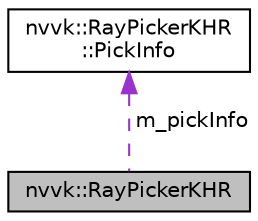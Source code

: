 digraph "nvvk::RayPickerKHR"
{
 // LATEX_PDF_SIZE
  edge [fontname="Helvetica",fontsize="10",labelfontname="Helvetica",labelfontsize="10"];
  node [fontname="Helvetica",fontsize="10",shape=record];
  Node1 [label="nvvk::RayPickerKHR",height=0.2,width=0.4,color="black", fillcolor="grey75", style="filled", fontcolor="black",tooltip=" "];
  Node2 -> Node1 [dir="back",color="darkorchid3",fontsize="10",style="dashed",label=" m_pickInfo" ,fontname="Helvetica"];
  Node2 [label="nvvk::RayPickerKHR\l::PickInfo",height=0.2,width=0.4,color="black", fillcolor="white", style="filled",URL="$structnvvk_1_1_ray_picker_k_h_r_1_1_pick_info.html",tooltip=" "];
}

